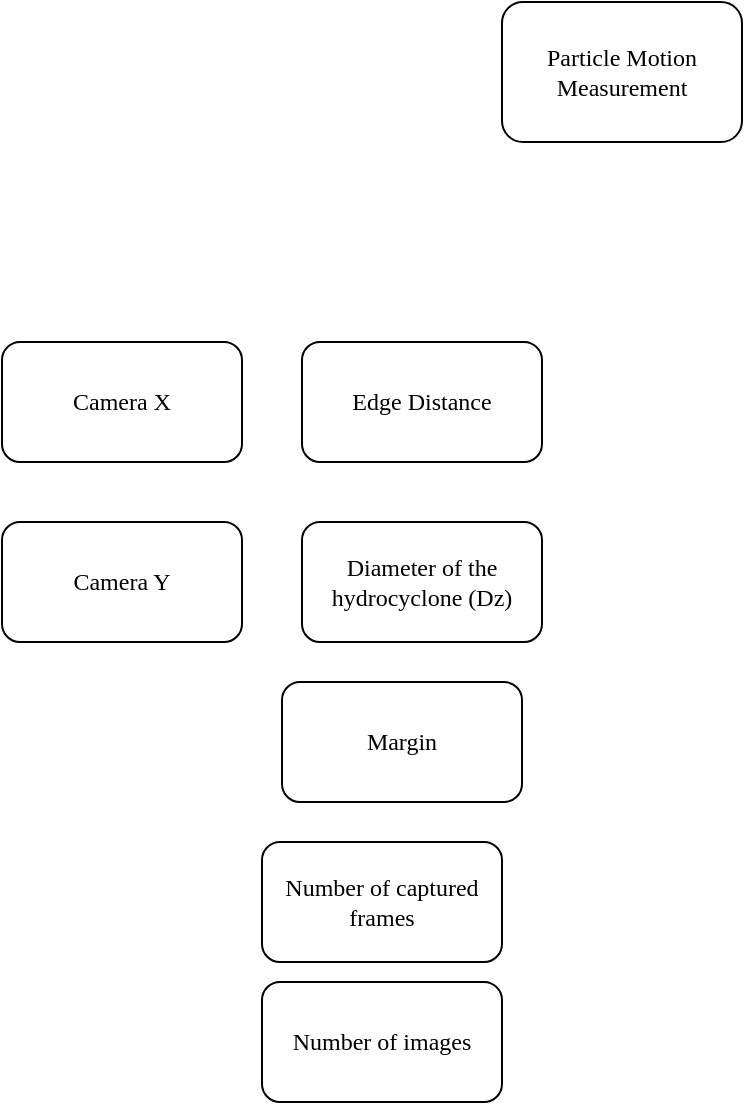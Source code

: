 <mxfile version="26.1.1">
  <diagram id="C5RBs43oDa-KdzZeNtuy" name="Page-1">
    <mxGraphModel dx="1547" dy="412" grid="1" gridSize="10" guides="1" tooltips="1" connect="1" arrows="1" fold="1" page="1" pageScale="1" pageWidth="827" pageHeight="1169" math="0" shadow="0">
      <root>
        <mxCell id="WIyWlLk6GJQsqaUBKTNV-0" />
        <mxCell id="WIyWlLk6GJQsqaUBKTNV-1" parent="WIyWlLk6GJQsqaUBKTNV-0" />
        <mxCell id="WIyWlLk6GJQsqaUBKTNV-3" value="&lt;div&gt;Particle Motion Measurement&lt;/div&gt;" style="rounded=1;whiteSpace=wrap;html=1;fontSize=12;glass=0;strokeWidth=1;shadow=0;fontFamily=Times New Roman;" parent="WIyWlLk6GJQsqaUBKTNV-1" vertex="1">
          <mxGeometry x="150" y="30" width="120" height="70" as="geometry" />
        </mxCell>
        <mxCell id="cnTVFmawlj7cKAnSD6l6-1" value="&lt;font face=&quot;Times New Roman&quot;&gt;Camera X&lt;/font&gt;" style="rounded=1;whiteSpace=wrap;html=1;shadow=0;glass=0;strokeColor=default;strokeWidth=1;align=center;verticalAlign=middle;fontFamily=Helvetica;fontSize=12;fontColor=default;fillColor=default;" vertex="1" parent="WIyWlLk6GJQsqaUBKTNV-1">
          <mxGeometry x="-100" y="200" width="120" height="60" as="geometry" />
        </mxCell>
        <mxCell id="cnTVFmawlj7cKAnSD6l6-2" value="&lt;font face=&quot;Times New Roman&quot;&gt;Camera Y&lt;/font&gt;" style="rounded=1;whiteSpace=wrap;html=1;shadow=0;glass=0;strokeColor=default;strokeWidth=1;align=center;verticalAlign=middle;fontFamily=Helvetica;fontSize=12;fontColor=default;fillColor=default;" vertex="1" parent="WIyWlLk6GJQsqaUBKTNV-1">
          <mxGeometry x="-100" y="290" width="120" height="60" as="geometry" />
        </mxCell>
        <mxCell id="cnTVFmawlj7cKAnSD6l6-3" value="&lt;font face=&quot;Times New Roman&quot;&gt;Edge Distance&lt;/font&gt;" style="rounded=1;whiteSpace=wrap;html=1;shadow=0;glass=0;strokeColor=default;strokeWidth=1;align=center;verticalAlign=middle;fontFamily=Helvetica;fontSize=12;fontColor=default;fillColor=default;" vertex="1" parent="WIyWlLk6GJQsqaUBKTNV-1">
          <mxGeometry x="50" y="200" width="120" height="60" as="geometry" />
        </mxCell>
        <mxCell id="cnTVFmawlj7cKAnSD6l6-4" value="&lt;font face=&quot;Times New Roman&quot;&gt;Diameter of the hydrocyclone (Dz)&lt;/font&gt;" style="rounded=1;whiteSpace=wrap;html=1;shadow=0;glass=0;strokeColor=default;strokeWidth=1;align=center;verticalAlign=middle;fontFamily=Helvetica;fontSize=12;fontColor=default;fillColor=default;" vertex="1" parent="WIyWlLk6GJQsqaUBKTNV-1">
          <mxGeometry x="50" y="290" width="120" height="60" as="geometry" />
        </mxCell>
        <mxCell id="cnTVFmawlj7cKAnSD6l6-5" value="&lt;font face=&quot;Times New Roman&quot;&gt;Margin&lt;/font&gt;" style="rounded=1;whiteSpace=wrap;html=1;shadow=0;glass=0;strokeColor=default;strokeWidth=1;align=center;verticalAlign=middle;fontFamily=Helvetica;fontSize=12;fontColor=default;fillColor=default;" vertex="1" parent="WIyWlLk6GJQsqaUBKTNV-1">
          <mxGeometry x="40" y="370" width="120" height="60" as="geometry" />
        </mxCell>
        <mxCell id="cnTVFmawlj7cKAnSD6l6-6" value="&lt;font face=&quot;Times New Roman&quot;&gt;Number of captured frames&lt;/font&gt;" style="rounded=1;whiteSpace=wrap;html=1;shadow=0;glass=0;strokeColor=default;strokeWidth=1;align=center;verticalAlign=middle;fontFamily=Helvetica;fontSize=12;fontColor=default;fillColor=default;" vertex="1" parent="WIyWlLk6GJQsqaUBKTNV-1">
          <mxGeometry x="30" y="450" width="120" height="60" as="geometry" />
        </mxCell>
        <mxCell id="cnTVFmawlj7cKAnSD6l6-7" value="&lt;font face=&quot;Times New Roman&quot;&gt;Number of images&lt;/font&gt;" style="rounded=1;whiteSpace=wrap;html=1;shadow=0;glass=0;strokeColor=default;strokeWidth=1;align=center;verticalAlign=middle;fontFamily=Helvetica;fontSize=12;fontColor=default;fillColor=default;" vertex="1" parent="WIyWlLk6GJQsqaUBKTNV-1">
          <mxGeometry x="30" y="520" width="120" height="60" as="geometry" />
        </mxCell>
      </root>
    </mxGraphModel>
  </diagram>
</mxfile>
